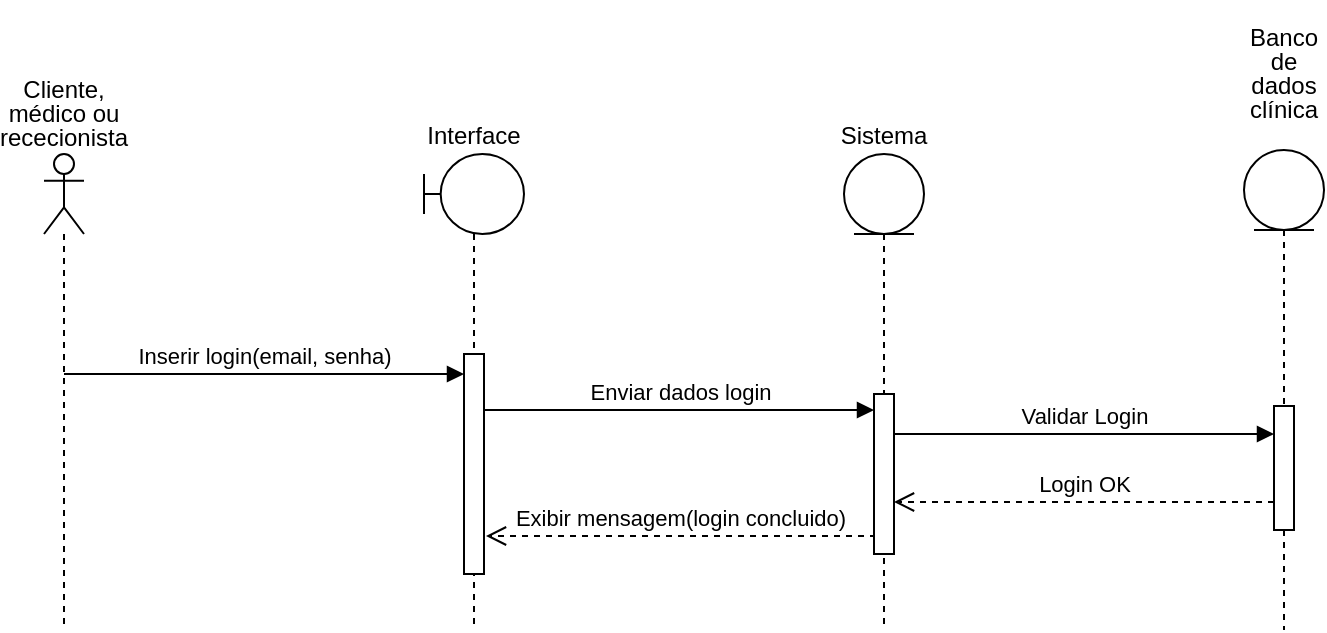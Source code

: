 <mxfile version="21.3.7" type="google">
  <diagram name="Page-1" id="sRHx6lju9ifZNVOvYH7d">
    <mxGraphModel grid="1" page="1" gridSize="10" guides="1" tooltips="1" connect="1" arrows="1" fold="1" pageScale="1" pageWidth="850" pageHeight="1100" math="0" shadow="0">
      <root>
        <mxCell id="0" />
        <mxCell id="1" parent="0" />
        <mxCell id="3h14xXoo7x3XSkCcp_GX-6" value="&lt;div style=&quot;line-height: 100%;&quot;&gt;&lt;span style=&quot;background-color: initial;&quot;&gt;Cliente, médico ou rececionista&lt;/span&gt;&lt;/div&gt;" style="shape=umlLifeline;perimeter=lifelinePerimeter;whiteSpace=wrap;html=1;container=1;dropTarget=0;collapsible=0;recursiveResize=0;outlineConnect=0;portConstraint=eastwest;newEdgeStyle={&quot;edgeStyle&quot;:&quot;elbowEdgeStyle&quot;,&quot;elbow&quot;:&quot;vertical&quot;,&quot;curved&quot;:0,&quot;rounded&quot;:0};participant=umlActor;labelPosition=center;verticalLabelPosition=top;align=center;verticalAlign=bottom;" vertex="1" parent="1">
          <mxGeometry x="80" y="82" width="20" height="238" as="geometry" />
        </mxCell>
        <mxCell id="3h14xXoo7x3XSkCcp_GX-7" value="Interface" style="shape=umlLifeline;perimeter=lifelinePerimeter;whiteSpace=wrap;html=1;container=1;dropTarget=0;collapsible=0;recursiveResize=0;outlineConnect=0;portConstraint=eastwest;newEdgeStyle={&quot;edgeStyle&quot;:&quot;elbowEdgeStyle&quot;,&quot;elbow&quot;:&quot;vertical&quot;,&quot;curved&quot;:0,&quot;rounded&quot;:0};participant=umlBoundary;labelPosition=center;verticalLabelPosition=top;align=center;verticalAlign=bottom;" vertex="1" parent="1">
          <mxGeometry x="270" y="82" width="50" height="238" as="geometry" />
        </mxCell>
        <mxCell id="3h14xXoo7x3XSkCcp_GX-11" value="" style="html=1;points=[];perimeter=orthogonalPerimeter;outlineConnect=0;targetShapes=umlLifeline;portConstraint=eastwest;newEdgeStyle={&quot;edgeStyle&quot;:&quot;elbowEdgeStyle&quot;,&quot;elbow&quot;:&quot;vertical&quot;,&quot;curved&quot;:0,&quot;rounded&quot;:0};" vertex="1" parent="3h14xXoo7x3XSkCcp_GX-7">
          <mxGeometry x="20" y="100" width="10" height="110" as="geometry" />
        </mxCell>
        <mxCell id="3h14xXoo7x3XSkCcp_GX-8" value="Sistema" style="shape=umlLifeline;perimeter=lifelinePerimeter;whiteSpace=wrap;html=1;container=1;dropTarget=0;collapsible=0;recursiveResize=0;outlineConnect=0;portConstraint=eastwest;newEdgeStyle={&quot;edgeStyle&quot;:&quot;elbowEdgeStyle&quot;,&quot;elbow&quot;:&quot;vertical&quot;,&quot;curved&quot;:0,&quot;rounded&quot;:0};participant=umlEntity;labelPosition=center;verticalLabelPosition=top;align=center;verticalAlign=bottom;" vertex="1" parent="1">
          <mxGeometry x="480" y="82" width="40" height="238" as="geometry" />
        </mxCell>
        <mxCell id="3h14xXoo7x3XSkCcp_GX-9" value="Inserir login(email, senha)" style="html=1;verticalAlign=bottom;endArrow=block;edgeStyle=elbowEdgeStyle;elbow=vertical;curved=0;rounded=0;" edge="1" parent="1" target="3h14xXoo7x3XSkCcp_GX-11">
          <mxGeometry width="80" relative="1" as="geometry">
            <mxPoint x="90" y="192" as="sourcePoint" />
            <mxPoint x="240" y="192" as="targetPoint" />
          </mxGeometry>
        </mxCell>
        <mxCell id="3h14xXoo7x3XSkCcp_GX-10" value="Enviar dados login" style="html=1;verticalAlign=bottom;endArrow=block;edgeStyle=elbowEdgeStyle;elbow=vertical;curved=0;rounded=0;" edge="1" parent="1" target="3h14xXoo7x3XSkCcp_GX-17">
          <mxGeometry width="80" relative="1" as="geometry">
            <mxPoint x="300" y="210" as="sourcePoint" />
            <mxPoint x="420" y="212" as="targetPoint" />
          </mxGeometry>
        </mxCell>
        <mxCell id="3h14xXoo7x3XSkCcp_GX-19" value="&lt;p style=&quot;line-height: 100%;&quot;&gt;Banco de dados clínica&lt;/p&gt;" style="shape=umlLifeline;perimeter=lifelinePerimeter;whiteSpace=wrap;html=1;container=1;dropTarget=0;collapsible=0;recursiveResize=0;outlineConnect=0;portConstraint=eastwest;newEdgeStyle={&quot;edgeStyle&quot;:&quot;elbowEdgeStyle&quot;,&quot;elbow&quot;:&quot;vertical&quot;,&quot;curved&quot;:0,&quot;rounded&quot;:0};participant=umlEntity;labelPosition=center;verticalLabelPosition=top;align=center;verticalAlign=bottom;" vertex="1" parent="1">
          <mxGeometry x="680" y="80" width="40" height="240" as="geometry" />
        </mxCell>
        <mxCell id="3h14xXoo7x3XSkCcp_GX-21" value="" style="html=1;points=[];perimeter=orthogonalPerimeter;outlineConnect=0;targetShapes=umlLifeline;portConstraint=eastwest;newEdgeStyle={&quot;edgeStyle&quot;:&quot;elbowEdgeStyle&quot;,&quot;elbow&quot;:&quot;vertical&quot;,&quot;curved&quot;:0,&quot;rounded&quot;:0};" vertex="1" parent="3h14xXoo7x3XSkCcp_GX-19">
          <mxGeometry x="15" y="128" width="10" height="62" as="geometry" />
        </mxCell>
        <mxCell id="3h14xXoo7x3XSkCcp_GX-20" value="Validar Login" style="html=1;verticalAlign=bottom;endArrow=block;edgeStyle=elbowEdgeStyle;elbow=vertical;curved=0;rounded=0;" edge="1" parent="1">
          <mxGeometry width="80" relative="1" as="geometry">
            <mxPoint x="505" y="222" as="sourcePoint" />
            <mxPoint x="695" y="222" as="targetPoint" />
          </mxGeometry>
        </mxCell>
        <mxCell id="3h14xXoo7x3XSkCcp_GX-22" value="Login OK" style="html=1;verticalAlign=bottom;endArrow=open;dashed=1;endSize=8;edgeStyle=elbowEdgeStyle;elbow=vertical;curved=0;rounded=0;" edge="1" parent="1">
          <mxGeometry relative="1" as="geometry">
            <mxPoint x="695" y="256" as="sourcePoint" />
            <mxPoint x="505" y="256" as="targetPoint" />
            <Array as="points">
              <mxPoint x="520" y="256" />
            </Array>
          </mxGeometry>
        </mxCell>
        <mxCell id="3h14xXoo7x3XSkCcp_GX-23" value="Exibir mensagem(login concluido)" style="html=1;verticalAlign=bottom;endArrow=open;dashed=1;endSize=8;edgeStyle=elbowEdgeStyle;elbow=vertical;curved=0;rounded=0;" edge="1" parent="1">
          <mxGeometry x="0.009" relative="1" as="geometry">
            <mxPoint x="496" y="273" as="sourcePoint" />
            <mxPoint x="301" y="273" as="targetPoint" />
            <mxPoint as="offset" />
          </mxGeometry>
        </mxCell>
        <mxCell id="3h14xXoo7x3XSkCcp_GX-17" value="" style="html=1;points=[];perimeter=orthogonalPerimeter;outlineConnect=0;targetShapes=umlLifeline;portConstraint=eastwest;newEdgeStyle={&quot;edgeStyle&quot;:&quot;elbowEdgeStyle&quot;,&quot;elbow&quot;:&quot;vertical&quot;,&quot;curved&quot;:0,&quot;rounded&quot;:0};" vertex="1" parent="1">
          <mxGeometry x="495" y="202" width="10" height="80" as="geometry" />
        </mxCell>
      </root>
    </mxGraphModel>
  </diagram>
</mxfile>
